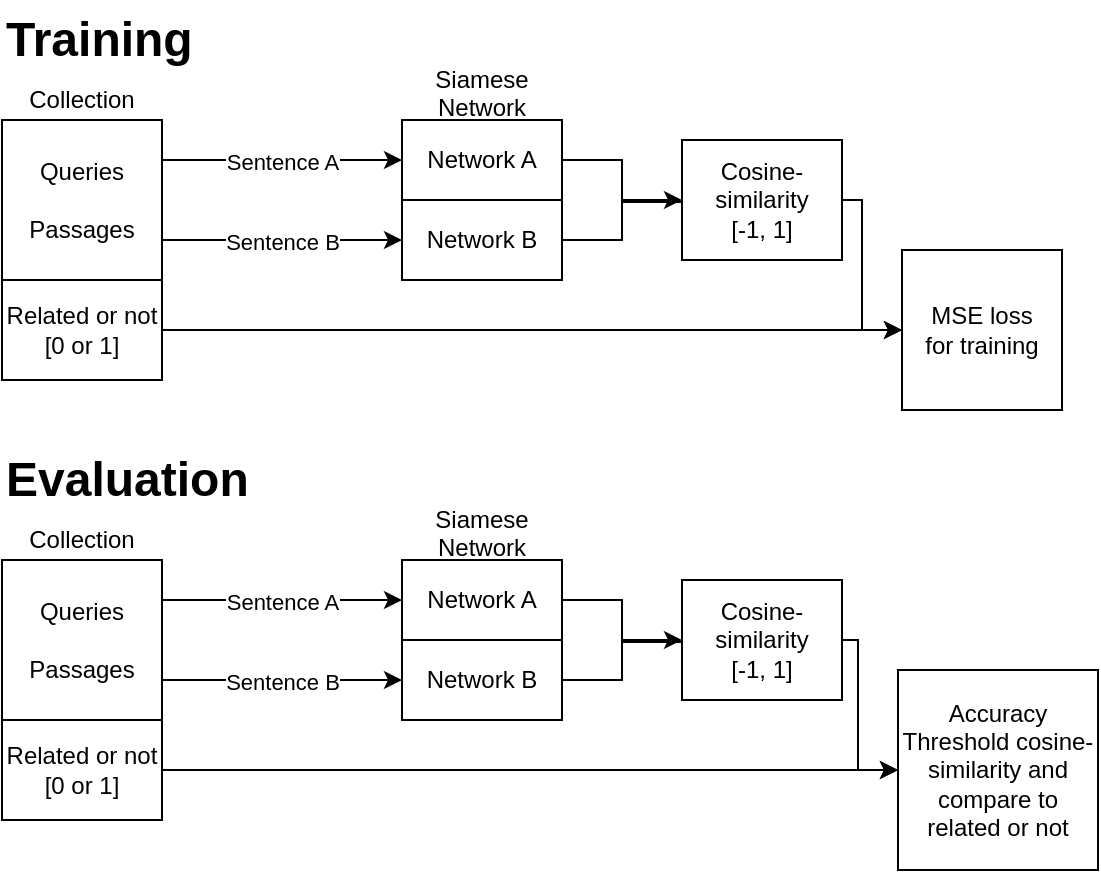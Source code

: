 <mxfile version="22.1.4" type="device">
  <diagram id="C5RBs43oDa-KdzZeNtuy" name="Page-1">
    <mxGraphModel dx="1147" dy="699" grid="1" gridSize="10" guides="1" tooltips="1" connect="1" arrows="1" fold="1" page="1" pageScale="1" pageWidth="827" pageHeight="1169" math="0" shadow="0">
      <root>
        <mxCell id="WIyWlLk6GJQsqaUBKTNV-0" />
        <mxCell id="WIyWlLk6GJQsqaUBKTNV-1" parent="WIyWlLk6GJQsqaUBKTNV-0" />
        <mxCell id="uCfa01waHN8nlS-nhOO8-7" value="Sentence A" style="edgeStyle=orthogonalEdgeStyle;rounded=0;orthogonalLoop=1;jettySize=auto;html=1;exitX=1;exitY=0.25;exitDx=0;exitDy=0;entryX=0;entryY=0.25;entryDx=0;entryDy=0;fontFamily=Helvetica;" edge="1" parent="WIyWlLk6GJQsqaUBKTNV-1" source="uCfa01waHN8nlS-nhOO8-0">
          <mxGeometry relative="1" as="geometry">
            <mxPoint x="280" y="100" as="targetPoint" />
          </mxGeometry>
        </mxCell>
        <mxCell id="uCfa01waHN8nlS-nhOO8-8" value="Sentence B" style="edgeStyle=orthogonalEdgeStyle;rounded=0;orthogonalLoop=1;jettySize=auto;html=1;exitX=1;exitY=0.75;exitDx=0;exitDy=0;entryX=0;entryY=0.75;entryDx=0;entryDy=0;fontFamily=Helvetica;" edge="1" parent="WIyWlLk6GJQsqaUBKTNV-1" source="uCfa01waHN8nlS-nhOO8-0">
          <mxGeometry relative="1" as="geometry">
            <mxPoint x="280" y="140" as="targetPoint" />
          </mxGeometry>
        </mxCell>
        <mxCell id="uCfa01waHN8nlS-nhOO8-0" value="&lt;div&gt;Queries&lt;/div&gt;&lt;div&gt;&lt;br&gt;&lt;/div&gt;&lt;div&gt;Passages&lt;br&gt;&lt;/div&gt;" style="whiteSpace=wrap;html=1;aspect=fixed;fontFamily=Helvetica;" vertex="1" parent="WIyWlLk6GJQsqaUBKTNV-1">
          <mxGeometry x="80" y="80" width="80" height="80" as="geometry" />
        </mxCell>
        <UserObject label="Collection" placeholders="1" name="Variable" id="uCfa01waHN8nlS-nhOO8-3">
          <mxCell style="text;html=1;strokeColor=none;fillColor=none;align=center;verticalAlign=middle;whiteSpace=wrap;overflow=hidden;fontFamily=Helvetica;" vertex="1" parent="WIyWlLk6GJQsqaUBKTNV-1">
            <mxGeometry x="80" y="60" width="80" height="20" as="geometry" />
          </mxCell>
        </UserObject>
        <mxCell id="uCfa01waHN8nlS-nhOO8-15" style="edgeStyle=orthogonalEdgeStyle;rounded=0;orthogonalLoop=1;jettySize=auto;html=1;exitX=1;exitY=0.5;exitDx=0;exitDy=0;entryX=0;entryY=0.5;entryDx=0;entryDy=0;fontFamily=Helvetica;" edge="1" parent="WIyWlLk6GJQsqaUBKTNV-1" source="uCfa01waHN8nlS-nhOO8-11" target="uCfa01waHN8nlS-nhOO8-14">
          <mxGeometry relative="1" as="geometry" />
        </mxCell>
        <mxCell id="uCfa01waHN8nlS-nhOO8-11" value="Network A" style="rounded=0;whiteSpace=wrap;html=1;fontFamily=Helvetica;" vertex="1" parent="WIyWlLk6GJQsqaUBKTNV-1">
          <mxGeometry x="280" y="80" width="80" height="40" as="geometry" />
        </mxCell>
        <mxCell id="uCfa01waHN8nlS-nhOO8-16" style="edgeStyle=orthogonalEdgeStyle;rounded=0;orthogonalLoop=1;jettySize=auto;html=1;exitX=1;exitY=0.5;exitDx=0;exitDy=0;fontFamily=Helvetica;" edge="1" parent="WIyWlLk6GJQsqaUBKTNV-1" source="uCfa01waHN8nlS-nhOO8-12">
          <mxGeometry relative="1" as="geometry">
            <mxPoint x="440" y="120" as="targetPoint" />
            <Array as="points">
              <mxPoint x="390" y="140" />
              <mxPoint x="390" y="121" />
              <mxPoint x="440" y="121" />
            </Array>
          </mxGeometry>
        </mxCell>
        <mxCell id="uCfa01waHN8nlS-nhOO8-12" value="Network B" style="rounded=0;whiteSpace=wrap;html=1;fontFamily=Helvetica;" vertex="1" parent="WIyWlLk6GJQsqaUBKTNV-1">
          <mxGeometry x="280" y="120" width="80" height="40" as="geometry" />
        </mxCell>
        <mxCell id="uCfa01waHN8nlS-nhOO8-22" style="edgeStyle=orthogonalEdgeStyle;rounded=0;orthogonalLoop=1;jettySize=auto;html=1;exitX=1;exitY=0.5;exitDx=0;exitDy=0;entryX=0;entryY=0.5;entryDx=0;entryDy=0;fontFamily=Helvetica;" edge="1" parent="WIyWlLk6GJQsqaUBKTNV-1" source="uCfa01waHN8nlS-nhOO8-14" target="uCfa01waHN8nlS-nhOO8-21">
          <mxGeometry relative="1" as="geometry">
            <Array as="points">
              <mxPoint x="510" y="120" />
              <mxPoint x="510" y="185" />
            </Array>
          </mxGeometry>
        </mxCell>
        <mxCell id="uCfa01waHN8nlS-nhOO8-14" value="&lt;div&gt;Cosine-similarity &lt;br&gt;&lt;/div&gt;&lt;div&gt;[-1, 1]&lt;br&gt;&lt;/div&gt;" style="rounded=0;whiteSpace=wrap;html=1;fontFamily=Helvetica;" vertex="1" parent="WIyWlLk6GJQsqaUBKTNV-1">
          <mxGeometry x="420" y="90" width="80" height="60" as="geometry" />
        </mxCell>
        <UserObject label="Siamese Network" placeholders="1" name="Variable" id="uCfa01waHN8nlS-nhOO8-17">
          <mxCell style="text;html=1;strokeColor=none;fillColor=none;align=center;verticalAlign=middle;whiteSpace=wrap;overflow=hidden;fontFamily=Helvetica;" vertex="1" parent="WIyWlLk6GJQsqaUBKTNV-1">
            <mxGeometry x="280" y="50" width="80" height="30" as="geometry" />
          </mxCell>
        </UserObject>
        <mxCell id="uCfa01waHN8nlS-nhOO8-24" style="edgeStyle=orthogonalEdgeStyle;rounded=0;orthogonalLoop=1;jettySize=auto;html=1;exitX=1;exitY=0.5;exitDx=0;exitDy=0;entryX=0;entryY=0.5;entryDx=0;entryDy=0;fontFamily=Helvetica;" edge="1" parent="WIyWlLk6GJQsqaUBKTNV-1" source="uCfa01waHN8nlS-nhOO8-20" target="uCfa01waHN8nlS-nhOO8-21">
          <mxGeometry relative="1" as="geometry" />
        </mxCell>
        <mxCell id="uCfa01waHN8nlS-nhOO8-20" value="Related or not [0 or 1]" style="rounded=0;whiteSpace=wrap;html=1;fontFamily=Helvetica;" vertex="1" parent="WIyWlLk6GJQsqaUBKTNV-1">
          <mxGeometry x="80" y="160" width="80" height="50" as="geometry" />
        </mxCell>
        <mxCell id="uCfa01waHN8nlS-nhOO8-21" value="&lt;div&gt;MSE loss&lt;/div&gt;&lt;div&gt;for training&lt;br&gt;&lt;/div&gt;" style="whiteSpace=wrap;html=1;aspect=fixed;fontFamily=Helvetica;" vertex="1" parent="WIyWlLk6GJQsqaUBKTNV-1">
          <mxGeometry x="530" y="145" width="80" height="80" as="geometry" />
        </mxCell>
        <mxCell id="uCfa01waHN8nlS-nhOO8-25" value="Sentence A" style="edgeStyle=orthogonalEdgeStyle;rounded=0;orthogonalLoop=1;jettySize=auto;html=1;exitX=1;exitY=0.25;exitDx=0;exitDy=0;entryX=0;entryY=0.25;entryDx=0;entryDy=0;fontFamily=Helvetica;" edge="1" parent="WIyWlLk6GJQsqaUBKTNV-1" source="uCfa01waHN8nlS-nhOO8-27">
          <mxGeometry relative="1" as="geometry">
            <mxPoint x="280" y="320" as="targetPoint" />
          </mxGeometry>
        </mxCell>
        <mxCell id="uCfa01waHN8nlS-nhOO8-26" value="Sentence B" style="edgeStyle=orthogonalEdgeStyle;rounded=0;orthogonalLoop=1;jettySize=auto;html=1;exitX=1;exitY=0.75;exitDx=0;exitDy=0;entryX=0;entryY=0.75;entryDx=0;entryDy=0;fontFamily=Helvetica;" edge="1" parent="WIyWlLk6GJQsqaUBKTNV-1" source="uCfa01waHN8nlS-nhOO8-27">
          <mxGeometry relative="1" as="geometry">
            <mxPoint x="280" y="360" as="targetPoint" />
          </mxGeometry>
        </mxCell>
        <mxCell id="uCfa01waHN8nlS-nhOO8-27" value="&lt;div&gt;Queries&lt;/div&gt;&lt;div&gt;&lt;br&gt;&lt;/div&gt;&lt;div&gt;Passages&lt;br&gt;&lt;/div&gt;" style="whiteSpace=wrap;html=1;aspect=fixed;fontFamily=Helvetica;" vertex="1" parent="WIyWlLk6GJQsqaUBKTNV-1">
          <mxGeometry x="80" y="300" width="80" height="80" as="geometry" />
        </mxCell>
        <UserObject label="Collection" placeholders="1" name="Variable" id="uCfa01waHN8nlS-nhOO8-28">
          <mxCell style="text;html=1;strokeColor=none;fillColor=none;align=center;verticalAlign=middle;whiteSpace=wrap;overflow=hidden;fontFamily=Helvetica;" vertex="1" parent="WIyWlLk6GJQsqaUBKTNV-1">
            <mxGeometry x="80" y="280" width="80" height="20" as="geometry" />
          </mxCell>
        </UserObject>
        <mxCell id="uCfa01waHN8nlS-nhOO8-29" style="edgeStyle=orthogonalEdgeStyle;rounded=0;orthogonalLoop=1;jettySize=auto;html=1;exitX=1;exitY=0.5;exitDx=0;exitDy=0;entryX=0;entryY=0.5;entryDx=0;entryDy=0;fontFamily=Helvetica;" edge="1" parent="WIyWlLk6GJQsqaUBKTNV-1" source="uCfa01waHN8nlS-nhOO8-30" target="uCfa01waHN8nlS-nhOO8-34">
          <mxGeometry relative="1" as="geometry" />
        </mxCell>
        <mxCell id="uCfa01waHN8nlS-nhOO8-30" value="Network A" style="rounded=0;whiteSpace=wrap;html=1;fontFamily=Helvetica;" vertex="1" parent="WIyWlLk6GJQsqaUBKTNV-1">
          <mxGeometry x="280" y="300" width="80" height="40" as="geometry" />
        </mxCell>
        <mxCell id="uCfa01waHN8nlS-nhOO8-31" style="edgeStyle=orthogonalEdgeStyle;rounded=0;orthogonalLoop=1;jettySize=auto;html=1;exitX=1;exitY=0.5;exitDx=0;exitDy=0;fontFamily=Helvetica;" edge="1" parent="WIyWlLk6GJQsqaUBKTNV-1" source="uCfa01waHN8nlS-nhOO8-32">
          <mxGeometry relative="1" as="geometry">
            <mxPoint x="440" y="340" as="targetPoint" />
            <Array as="points">
              <mxPoint x="390" y="360" />
              <mxPoint x="390" y="341" />
              <mxPoint x="440" y="341" />
            </Array>
          </mxGeometry>
        </mxCell>
        <mxCell id="uCfa01waHN8nlS-nhOO8-32" value="Network B" style="rounded=0;whiteSpace=wrap;html=1;fontFamily=Helvetica;" vertex="1" parent="WIyWlLk6GJQsqaUBKTNV-1">
          <mxGeometry x="280" y="340" width="80" height="40" as="geometry" />
        </mxCell>
        <mxCell id="uCfa01waHN8nlS-nhOO8-33" style="edgeStyle=orthogonalEdgeStyle;rounded=0;orthogonalLoop=1;jettySize=auto;html=1;exitX=1;exitY=0.5;exitDx=0;exitDy=0;entryX=0;entryY=0.5;entryDx=0;entryDy=0;fontFamily=Helvetica;" edge="1" parent="WIyWlLk6GJQsqaUBKTNV-1" source="uCfa01waHN8nlS-nhOO8-34" target="uCfa01waHN8nlS-nhOO8-38">
          <mxGeometry relative="1" as="geometry">
            <Array as="points">
              <mxPoint x="508" y="340" />
              <mxPoint x="508" y="405" />
            </Array>
          </mxGeometry>
        </mxCell>
        <mxCell id="uCfa01waHN8nlS-nhOO8-34" value="&lt;div&gt;Cosine-similarity &lt;br&gt;&lt;/div&gt;&lt;div&gt;[-1, 1]&lt;br&gt;&lt;/div&gt;" style="rounded=0;whiteSpace=wrap;html=1;fontFamily=Helvetica;" vertex="1" parent="WIyWlLk6GJQsqaUBKTNV-1">
          <mxGeometry x="420" y="310" width="80" height="60" as="geometry" />
        </mxCell>
        <UserObject label="Siamese Network" placeholders="1" name="Variable" id="uCfa01waHN8nlS-nhOO8-35">
          <mxCell style="text;html=1;strokeColor=none;fillColor=none;align=center;verticalAlign=middle;whiteSpace=wrap;overflow=hidden;fontFamily=Helvetica;" vertex="1" parent="WIyWlLk6GJQsqaUBKTNV-1">
            <mxGeometry x="280" y="270" width="80" height="30" as="geometry" />
          </mxCell>
        </UserObject>
        <mxCell id="uCfa01waHN8nlS-nhOO8-36" style="edgeStyle=orthogonalEdgeStyle;rounded=0;orthogonalLoop=1;jettySize=auto;html=1;exitX=1;exitY=0.5;exitDx=0;exitDy=0;entryX=0;entryY=0.5;entryDx=0;entryDy=0;fontFamily=Helvetica;" edge="1" parent="WIyWlLk6GJQsqaUBKTNV-1" source="uCfa01waHN8nlS-nhOO8-37" target="uCfa01waHN8nlS-nhOO8-38">
          <mxGeometry relative="1" as="geometry" />
        </mxCell>
        <mxCell id="uCfa01waHN8nlS-nhOO8-37" value="Related or not [0 or 1]" style="rounded=0;whiteSpace=wrap;html=1;fontFamily=Helvetica;" vertex="1" parent="WIyWlLk6GJQsqaUBKTNV-1">
          <mxGeometry x="80" y="380" width="80" height="50" as="geometry" />
        </mxCell>
        <mxCell id="uCfa01waHN8nlS-nhOO8-38" value="&lt;div&gt;Accuracy&lt;/div&gt;&lt;div&gt;Threshold cosine-similarity and compare to related or not&lt;br&gt;&lt;/div&gt;" style="whiteSpace=wrap;html=1;aspect=fixed;fontFamily=Helvetica;" vertex="1" parent="WIyWlLk6GJQsqaUBKTNV-1">
          <mxGeometry x="528" y="355" width="100" height="100" as="geometry" />
        </mxCell>
        <mxCell id="uCfa01waHN8nlS-nhOO8-43" value="&lt;div align=&quot;left&quot;&gt;Training &lt;/div&gt;" style="text;strokeColor=none;fillColor=none;html=1;fontSize=24;fontStyle=1;verticalAlign=middle;align=left;fontFamily=Helvetica;" vertex="1" parent="WIyWlLk6GJQsqaUBKTNV-1">
          <mxGeometry x="80" y="20" width="100" height="40" as="geometry" />
        </mxCell>
        <mxCell id="uCfa01waHN8nlS-nhOO8-44" value="&lt;div align=&quot;left&quot;&gt;Evaluation&lt;/div&gt;" style="text;strokeColor=none;fillColor=none;html=1;fontSize=24;fontStyle=1;verticalAlign=middle;align=left;fontFamily=Helvetica;" vertex="1" parent="WIyWlLk6GJQsqaUBKTNV-1">
          <mxGeometry x="80" y="240" width="120" height="40" as="geometry" />
        </mxCell>
      </root>
    </mxGraphModel>
  </diagram>
</mxfile>
